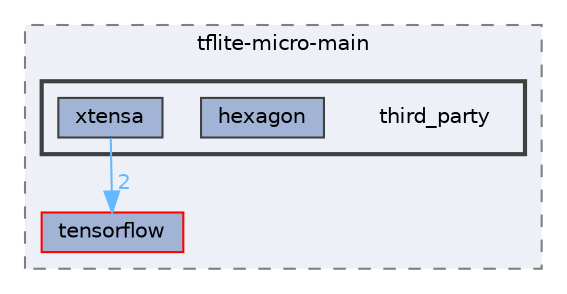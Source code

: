 digraph "Arduino/GetStartedWithMachineLearningOnArduino/tflite-micro-main/third_party"
{
 // LATEX_PDF_SIZE
  bgcolor="transparent";
  edge [fontname=Helvetica,fontsize=10,labelfontname=Helvetica,labelfontsize=10];
  node [fontname=Helvetica,fontsize=10,shape=box,height=0.2,width=0.4];
  compound=true
  subgraph clusterdir_37328d0195f4d1497edc6914cc71a1c6 {
    graph [ bgcolor="#edf0f7", pencolor="grey50", label="tflite-micro-main", fontname=Helvetica,fontsize=10 style="filled,dashed", URL="dir_37328d0195f4d1497edc6914cc71a1c6.html",tooltip=""]
  dir_e5bdcbd8b9c0fefb7a2e0f3ea674e16e [label="tensorflow", fillcolor="#a2b4d6", color="red", style="filled", URL="dir_e5bdcbd8b9c0fefb7a2e0f3ea674e16e.html",tooltip=""];
  subgraph clusterdir_3c5f7e19c31f80b6059c78be1b068b6e {
    graph [ bgcolor="#edf0f7", pencolor="grey25", label="", fontname=Helvetica,fontsize=10 style="filled,bold", URL="dir_3c5f7e19c31f80b6059c78be1b068b6e.html",tooltip=""]
    dir_3c5f7e19c31f80b6059c78be1b068b6e [shape=plaintext, label="third_party"];
  dir_d1c5f080e83fb0c8ee5f6f747d0ecb07 [label="hexagon", fillcolor="#a2b4d6", color="grey25", style="filled", URL="dir_d1c5f080e83fb0c8ee5f6f747d0ecb07.html",tooltip=""];
  dir_4954eb009abfb6ddbdbfa831836be50c [label="xtensa", fillcolor="#a2b4d6", color="grey25", style="filled", URL="dir_4954eb009abfb6ddbdbfa831836be50c.html",tooltip=""];
  }
  }
  dir_4954eb009abfb6ddbdbfa831836be50c->dir_e5bdcbd8b9c0fefb7a2e0f3ea674e16e [headlabel="2", labeldistance=1.5 headhref="dir_000361_000317.html" href="dir_000361_000317.html" color="steelblue1" fontcolor="steelblue1"];
}
